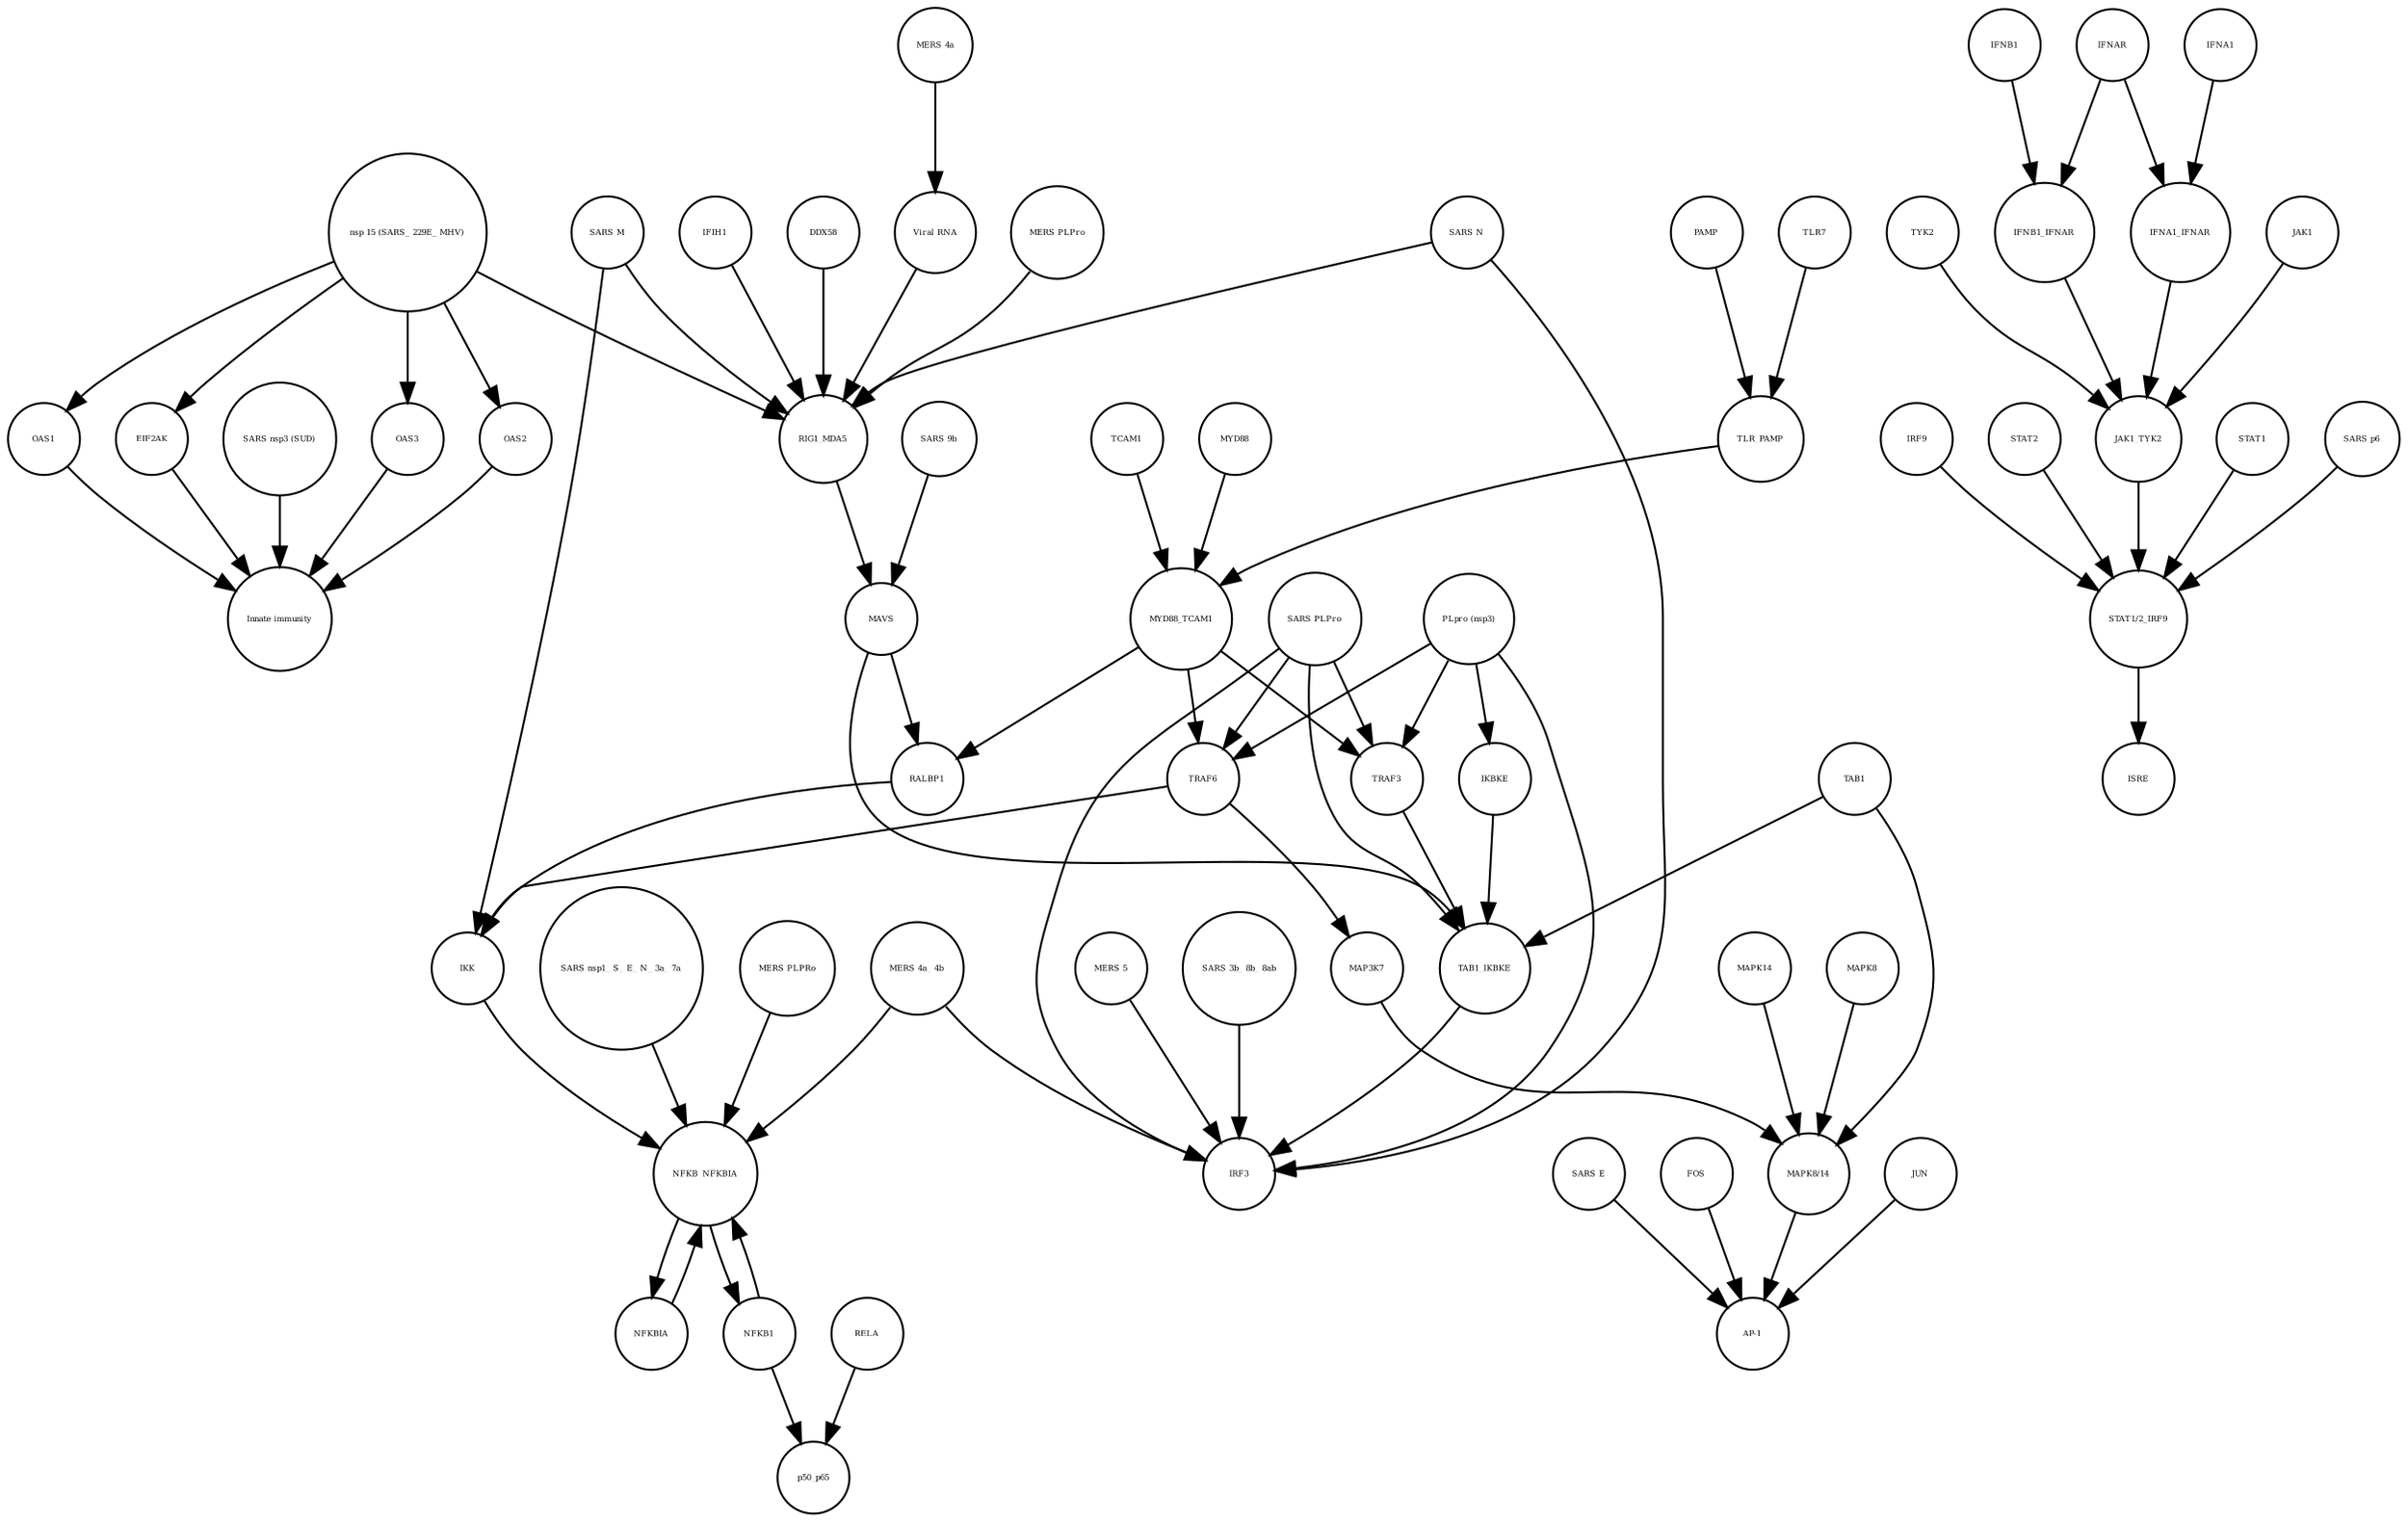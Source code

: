 strict digraph  {
OAS3 [annotation=urn_miriam_pubmed_31226023, bipartite=0, cls=macromolecule, fontsize=4, label=OAS3, shape=circle];
"Innate immunity" [annotation=urn_miriam_pubmed_31226023, bipartite=0, cls=phenotype, fontsize=4, label="Innate immunity", shape=circle];
OAS2 [annotation=urn_miriam_pubmed_31226023, bipartite=0, cls=macromolecule, fontsize=4, label=OAS2, shape=circle];
OAS1 [annotation=urn_miriam_pubmed_31226023, bipartite=0, cls=macromolecule, fontsize=4, label=OAS1, shape=circle];
EIF2AK [annotation=urn_miriam_pubmed_31226023, bipartite=0, cls=macromolecule, fontsize=4, label=EIF2AK, shape=circle];
"SARS nsp3 (SUD)" [annotation=urn_miriam_pubmed_31226023, bipartite=0, cls=macromolecule, fontsize=4, label="SARS nsp3 (SUD)", shape=circle];
"MERS PLPro" [annotation="", bipartite=0, cls=macromolecule, fontsize=4, label="MERS PLPro", shape=circle];
"STAT1/2_IRF9" [annotation=urn_miriam_pubmed_31226023, bipartite=0, cls=complex, fontsize=4, label="STAT1/2_IRF9", shape=circle];
TYK2 [annotation=urn_miriam_pubmed_31226023, bipartite=0, cls=macromolecule, fontsize=4, label=TYK2, shape=circle];
IFNB1_IFNAR [annotation=urn_miriam_pubmed_31226023, bipartite=0, cls=complex, fontsize=4, label=IFNB1_IFNAR, shape=circle];
NFKBIA [annotation="", bipartite=0, cls=macromolecule, fontsize=4, label=NFKBIA, shape=circle];
NFKB1 [annotation="", bipartite=0, cls=macromolecule, fontsize=4, label=NFKB1, shape=circle];
IFIH1 [annotation="", bipartite=0, cls=macromolecule, fontsize=4, label=IFIH1, shape=circle];
IFNA1 [annotation="urn_miriam_pubmed_17911435|urn_miriam_pubmed_24362405", bipartite=0, cls=macromolecule, fontsize=4, label=IFNA1, shape=circle];
JUN [annotation="", bipartite=0, cls=macromolecule, fontsize=4, label=JUN, shape=circle];
"nsp 15 (SARS_ 229E_ MHV)" [annotation=urn_miriam_pubmed_31226023, bipartite=0, cls=macromolecule, fontsize=4, label="nsp 15 (SARS_ 229E_ MHV)", shape=circle];
DDX58 [annotation="", bipartite=0, cls=macromolecule, fontsize=4, label=DDX58, shape=circle];
"PLpro (nsp3)" [annotation="", bipartite=0, cls=macromolecule, fontsize=4, label="PLpro (nsp3)", shape=circle];
IFNA1_IFNAR [annotation=urn_miriam_pubmed_31226023, bipartite=0, cls=complex, fontsize=4, label=IFNA1_IFNAR, shape=circle];
"MERS 5" [annotation="", bipartite=0, cls=macromolecule, fontsize=4, label="MERS 5", shape=circle];
MAPK14 [annotation="", bipartite=0, cls=macromolecule, fontsize=4, label=MAPK14, shape=circle];
TAB1 [annotation="", bipartite=0, cls=macromolecule, fontsize=4, label=TAB1, shape=circle];
JAK1 [annotation=urn_miriam_pubmed_31226023, bipartite=0, cls=macromolecule, fontsize=4, label=JAK1, shape=circle];
TRAF3 [annotation="", bipartite=0, cls=macromolecule, fontsize=4, label=TRAF3, shape=circle];
IKK [annotation="", bipartite=0, cls=complex, fontsize=4, label=IKK, shape=circle];
IKBKE [annotation="", bipartite=0, cls=macromolecule, fontsize=4, label=IKBKE, shape=circle];
"SARS 3b_ 8b_ 8ab" [annotation=urn_miriam_pubmed_31226023, bipartite=0, cls=macromolecule, fontsize=4, label="SARS 3b_ 8b_ 8ab", shape=circle];
TCAM1 [annotation="", bipartite=0, cls=macromolecule, fontsize=4, label=TCAM1, shape=circle];
MAP3K7 [annotation="", bipartite=0, cls=macromolecule, fontsize=4, label=MAP3K7, shape=circle];
TRAF6 [annotation="", bipartite=0, cls=macromolecule, fontsize=4, label=TRAF6, shape=circle];
MYD88 [annotation=urn_miriam_pubmed_31226023, bipartite=0, cls=macromolecule, fontsize=4, label=MYD88, shape=circle];
MYD88_TCAM1 [annotation="", bipartite=0, cls=complex, fontsize=4, label=MYD88_TCAM1, shape=circle];
"Viral RNA" [annotation="", bipartite=0, cls="simple chemical", fontsize=4, label="Viral RNA", shape=circle];
"MERS 4a" [annotation="", bipartite=0, cls=macromolecule, fontsize=4, label="MERS 4a", shape=circle];
RALBP1 [annotation="", bipartite=0, cls=macromolecule, fontsize=4, label=RALBP1, shape=circle];
IFNB1 [annotation=urn_miriam_pubmed_24362405, bipartite=0, cls=macromolecule, fontsize=4, label=IFNB1, shape=circle];
ISRE [annotation=urn_miriam_pubmed_31226023, bipartite=0, cls=complex, fontsize=4, label=ISRE, shape=circle];
"MERS PLPRo" [annotation="", bipartite=0, cls=macromolecule, fontsize=4, label="MERS PLPRo", shape=circle];
IRF3 [annotation="", bipartite=0, cls=macromolecule, fontsize=4, label=IRF3, shape=circle];
IRF9 [annotation=urn_miriam_pubmed_31226023, bipartite=0, cls=macromolecule, fontsize=4, label=IRF9, shape=circle];
"SARS M" [annotation=urn_miriam_pubmed_31226023, bipartite=0, cls=macromolecule, fontsize=4, label="SARS M", shape=circle];
"SARS nsp1_ S_ E_ N_ 3a_ 7a" [annotation=urn_miriam_pubmed_31226023, bipartite=0, cls=macromolecule, fontsize=4, label="SARS nsp1_ S_ E_ N_ 3a_ 7a", shape=circle];
STAT2 [annotation=urn_miriam_pubmed_31226023, bipartite=0, cls=macromolecule, fontsize=4, label=STAT2, shape=circle];
p50_p65 [annotation="", bipartite=0, cls=complex, fontsize=4, label=p50_p65, shape=circle];
"SARS 9b" [annotation=urn_miriam_pubmed_31226023, bipartite=0, cls=macromolecule, fontsize=4, label="SARS 9b", shape=circle];
JAK1_TYK2 [annotation=urn_miriam_pubmed_31226023, bipartite=0, cls=complex, fontsize=4, label=JAK1_TYK2, shape=circle];
TLR_PAMP [annotation="", bipartite=0, cls=complex, fontsize=4, label=TLR_PAMP, shape=circle];
"SARS E" [annotation=urn_miriam_pubmed_31226023, bipartite=0, cls=macromolecule, fontsize=4, label="SARS E", shape=circle];
IFNAR [annotation=urn_miriam_pubmed_31226023, bipartite=0, cls=complex, fontsize=4, label=IFNAR, shape=circle];
MAVS [annotation="", bipartite=0, cls=macromolecule, fontsize=4, label=MAVS, shape=circle];
RELA [annotation="", bipartite=0, cls=macromolecule, fontsize=4, label=RELA, shape=circle];
TLR7 [annotation="", bipartite=0, cls=macromolecule, fontsize=4, label=TLR7, shape=circle];
FOS [annotation="", bipartite=0, cls=macromolecule, fontsize=4, label=FOS, shape=circle];
MAPK8 [annotation="", bipartite=0, cls=macromolecule, fontsize=4, label=MAPK8, shape=circle];
NFKB_NFKBIA [annotation="", bipartite=0, cls=complex, fontsize=4, label=NFKB_NFKBIA, shape=circle];
RIG1_MDA5 [annotation="", bipartite=0, cls=complex, fontsize=4, label=RIG1_MDA5, shape=circle];
"AP-1" [annotation="", bipartite=0, cls=complex, fontsize=4, label="AP-1", shape=circle];
STAT1 [annotation=urn_miriam_pubmed_31226023, bipartite=0, cls=macromolecule, fontsize=4, label=STAT1, shape=circle];
TAB1_IKBKE [annotation="", bipartite=0, cls=complex, fontsize=4, label=TAB1_IKBKE, shape=circle];
"SARS p6" [annotation=urn_miriam_pubmed_31226023, bipartite=0, cls=macromolecule, fontsize=4, label="SARS p6", shape=circle];
PAMP [annotation="", bipartite=0, cls="simple chemical", fontsize=4, label=PAMP, shape=circle];
"SARS N" [annotation="", bipartite=0, cls=macromolecule, fontsize=4, label="SARS N", shape=circle];
"MERS 4a_ 4b" [annotation="", bipartite=0, cls=macromolecule, fontsize=4, label="MERS 4a_ 4b", shape=circle];
"MAPK8/14" [annotation="", bipartite=0, cls=complex, fontsize=4, label="MAPK8/14", shape=circle];
"SARS PLPro" [annotation=urn_miriam_pubmed_31226023, bipartite=0, cls=macromolecule, fontsize=4, label="SARS PLPro", shape=circle];
OAS3 -> "Innate immunity"  [annotation="", interaction_type=stimulation];
OAS2 -> "Innate immunity"  [annotation="", interaction_type=stimulation];
OAS1 -> "Innate immunity"  [annotation="", interaction_type=stimulation];
EIF2AK -> "Innate immunity"  [annotation="", interaction_type=stimulation];
"SARS nsp3 (SUD)" -> "Innate immunity"  [annotation="", interaction_type=inhibition];
"MERS PLPro" -> RIG1_MDA5  [annotation="", interaction_type=inhibition];
"STAT1/2_IRF9" -> ISRE  [annotation="", interaction_type=production];
TYK2 -> JAK1_TYK2  [annotation="", interaction_type=production];
IFNB1_IFNAR -> JAK1_TYK2  [annotation=urn_miriam_pubmed_31226023, interaction_type=catalysis];
NFKBIA -> NFKB_NFKBIA  [annotation="", interaction_type=production];
NFKB1 -> p50_p65  [annotation="", interaction_type=production];
NFKB1 -> NFKB_NFKBIA  [annotation="", interaction_type=production];
IFIH1 -> RIG1_MDA5  [annotation="", interaction_type=production];
IFNA1 -> IFNA1_IFNAR  [annotation="", interaction_type=production];
JUN -> "AP-1"  [annotation="", interaction_type=production];
"nsp 15 (SARS_ 229E_ MHV)" -> OAS2  [annotation="", interaction_type=inhibition];
"nsp 15 (SARS_ 229E_ MHV)" -> RIG1_MDA5  [annotation="", interaction_type=inhibition];
"nsp 15 (SARS_ 229E_ MHV)" -> EIF2AK  [annotation="", interaction_type=inhibition];
"nsp 15 (SARS_ 229E_ MHV)" -> OAS3  [annotation="", interaction_type=inhibition];
"nsp 15 (SARS_ 229E_ MHV)" -> OAS1  [annotation="", interaction_type=inhibition];
DDX58 -> RIG1_MDA5  [annotation="", interaction_type=production];
"PLpro (nsp3)" -> TRAF3  [annotation="", interaction_type=inhibition];
"PLpro (nsp3)" -> IKBKE  [annotation="", interaction_type=inhibition];
"PLpro (nsp3)" -> TRAF6  [annotation=urn_miriam_pubmed_31226023, interaction_type=inhibition];
"PLpro (nsp3)" -> IRF3  [annotation="", interaction_type=inhibition];
IFNA1_IFNAR -> JAK1_TYK2  [annotation=urn_miriam_pubmed_31226023, interaction_type=catalysis];
"MERS 5" -> IRF3  [annotation="", interaction_type=inhibition];
MAPK14 -> "MAPK8/14"  [annotation="", interaction_type=production];
TAB1 -> "MAPK8/14"  [annotation="", interaction_type=catalysis];
TAB1 -> TAB1_IKBKE  [annotation="", interaction_type=production];
JAK1 -> JAK1_TYK2  [annotation="", interaction_type=production];
TRAF3 -> TAB1_IKBKE  [annotation="", interaction_type=catalysis];
IKK -> NFKB_NFKBIA  [annotation="", interaction_type=inhibition];
IKBKE -> TAB1_IKBKE  [annotation="", interaction_type=production];
"SARS 3b_ 8b_ 8ab" -> IRF3  [annotation="", interaction_type=inhibition];
TCAM1 -> MYD88_TCAM1  [annotation="", interaction_type=production];
MAP3K7 -> "MAPK8/14"  [annotation="", interaction_type=catalysis];
TRAF6 -> IKK  [annotation="", interaction_type=catalysis];
TRAF6 -> MAP3K7  [annotation="", interaction_type=catalysis];
MYD88 -> MYD88_TCAM1  [annotation="", interaction_type=production];
MYD88_TCAM1 -> RALBP1  [annotation="", interaction_type=catalysis];
MYD88_TCAM1 -> TRAF3  [annotation="", interaction_type=catalysis];
MYD88_TCAM1 -> TRAF6  [annotation=urn_miriam_pubmed_31226023, interaction_type=catalysis];
"Viral RNA" -> RIG1_MDA5  [annotation="", interaction_type=catalysis];
"MERS 4a" -> "Viral RNA"  [annotation="", interaction_type=inhibition];
RALBP1 -> IKK  [annotation="", interaction_type=catalysis];
IFNB1 -> IFNB1_IFNAR  [annotation="", interaction_type=production];
"MERS PLPRo" -> NFKB_NFKBIA  [annotation="", interaction_type=inhibition];
IRF9 -> "STAT1/2_IRF9"  [annotation="", interaction_type=production];
"SARS M" -> IKK  [annotation="", interaction_type=inhibition];
"SARS M" -> RIG1_MDA5  [annotation="", interaction_type=inhibition];
"SARS nsp1_ S_ E_ N_ 3a_ 7a" -> NFKB_NFKBIA  [annotation="", interaction_type=catalysis];
STAT2 -> "STAT1/2_IRF9"  [annotation="", interaction_type=production];
"SARS 9b" -> MAVS  [annotation="", interaction_type=inhibition];
JAK1_TYK2 -> "STAT1/2_IRF9"  [annotation=urn_miriam_pubmed_31226023, interaction_type=catalysis];
TLR_PAMP -> MYD88_TCAM1  [annotation="", interaction_type=catalysis];
"SARS E" -> "AP-1"  [annotation="", interaction_type=catalysis];
IFNAR -> IFNA1_IFNAR  [annotation="", interaction_type=production];
IFNAR -> IFNB1_IFNAR  [annotation="", interaction_type=production];
MAVS -> RALBP1  [annotation="", interaction_type=catalysis];
MAVS -> TAB1_IKBKE  [annotation="", interaction_type=catalysis];
RELA -> p50_p65  [annotation="", interaction_type=production];
TLR7 -> TLR_PAMP  [annotation="", interaction_type=production];
FOS -> "AP-1"  [annotation="", interaction_type=production];
MAPK8 -> "MAPK8/14"  [annotation="", interaction_type=production];
NFKB_NFKBIA -> NFKBIA  [annotation="", interaction_type=production];
NFKB_NFKBIA -> NFKB1  [annotation="", interaction_type=production];
RIG1_MDA5 -> MAVS  [annotation="", interaction_type=catalysis];
STAT1 -> "STAT1/2_IRF9"  [annotation="", interaction_type=production];
TAB1_IKBKE -> IRF3  [annotation="", interaction_type=catalysis];
"SARS p6" -> "STAT1/2_IRF9"  [annotation=urn_miriam_pubmed_31226023, interaction_type=inhibition];
PAMP -> TLR_PAMP  [annotation="", interaction_type=production];
"SARS N" -> RIG1_MDA5  [annotation="", interaction_type=inhibition];
"SARS N" -> IRF3  [annotation="", interaction_type=inhibition];
"MERS 4a_ 4b" -> NFKB_NFKBIA  [annotation="", interaction_type=inhibition];
"MERS 4a_ 4b" -> IRF3  [annotation="", interaction_type=inhibition];
"MAPK8/14" -> "AP-1"  [annotation="", interaction_type=catalysis];
"SARS PLPro" -> TRAF3  [annotation="", interaction_type=inhibition];
"SARS PLPro" -> TRAF6  [annotation=urn_miriam_pubmed_31226023, interaction_type=inhibition];
"SARS PLPro" -> IRF3  [annotation="", interaction_type=inhibition];
"SARS PLPro" -> TAB1_IKBKE  [annotation="", interaction_type=inhibition];
}
